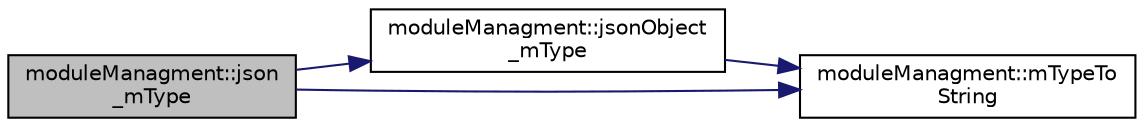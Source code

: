 digraph "moduleManagment::json_mType"
{
 // LATEX_PDF_SIZE
  edge [fontname="Helvetica",fontsize="10",labelfontname="Helvetica",labelfontsize="10"];
  node [fontname="Helvetica",fontsize="10",shape=record];
  rankdir="LR";
  Node1 [label="moduleManagment::json\l_mType",height=0.2,width=0.4,color="black", fillcolor="grey75", style="filled", fontcolor="black",tooltip=" "];
  Node1 -> Node2 [color="midnightblue",fontsize="10",style="solid",fontname="Helvetica"];
  Node2 [label="moduleManagment::jsonObject\l_mType",height=0.2,width=0.4,color="black", fillcolor="white", style="filled",URL="$classmodule_managment.html#adc589ac9e48c8ff270365fcbe12bec26",tooltip=" "];
  Node2 -> Node3 [color="midnightblue",fontsize="10",style="solid",fontname="Helvetica"];
  Node3 [label="moduleManagment::mTypeTo\lString",height=0.2,width=0.4,color="black", fillcolor="white", style="filled",URL="$classmodule_managment.html#ac4991edf27e82cecaa2518be2a87e758",tooltip=" "];
  Node1 -> Node3 [color="midnightblue",fontsize="10",style="solid",fontname="Helvetica"];
}
